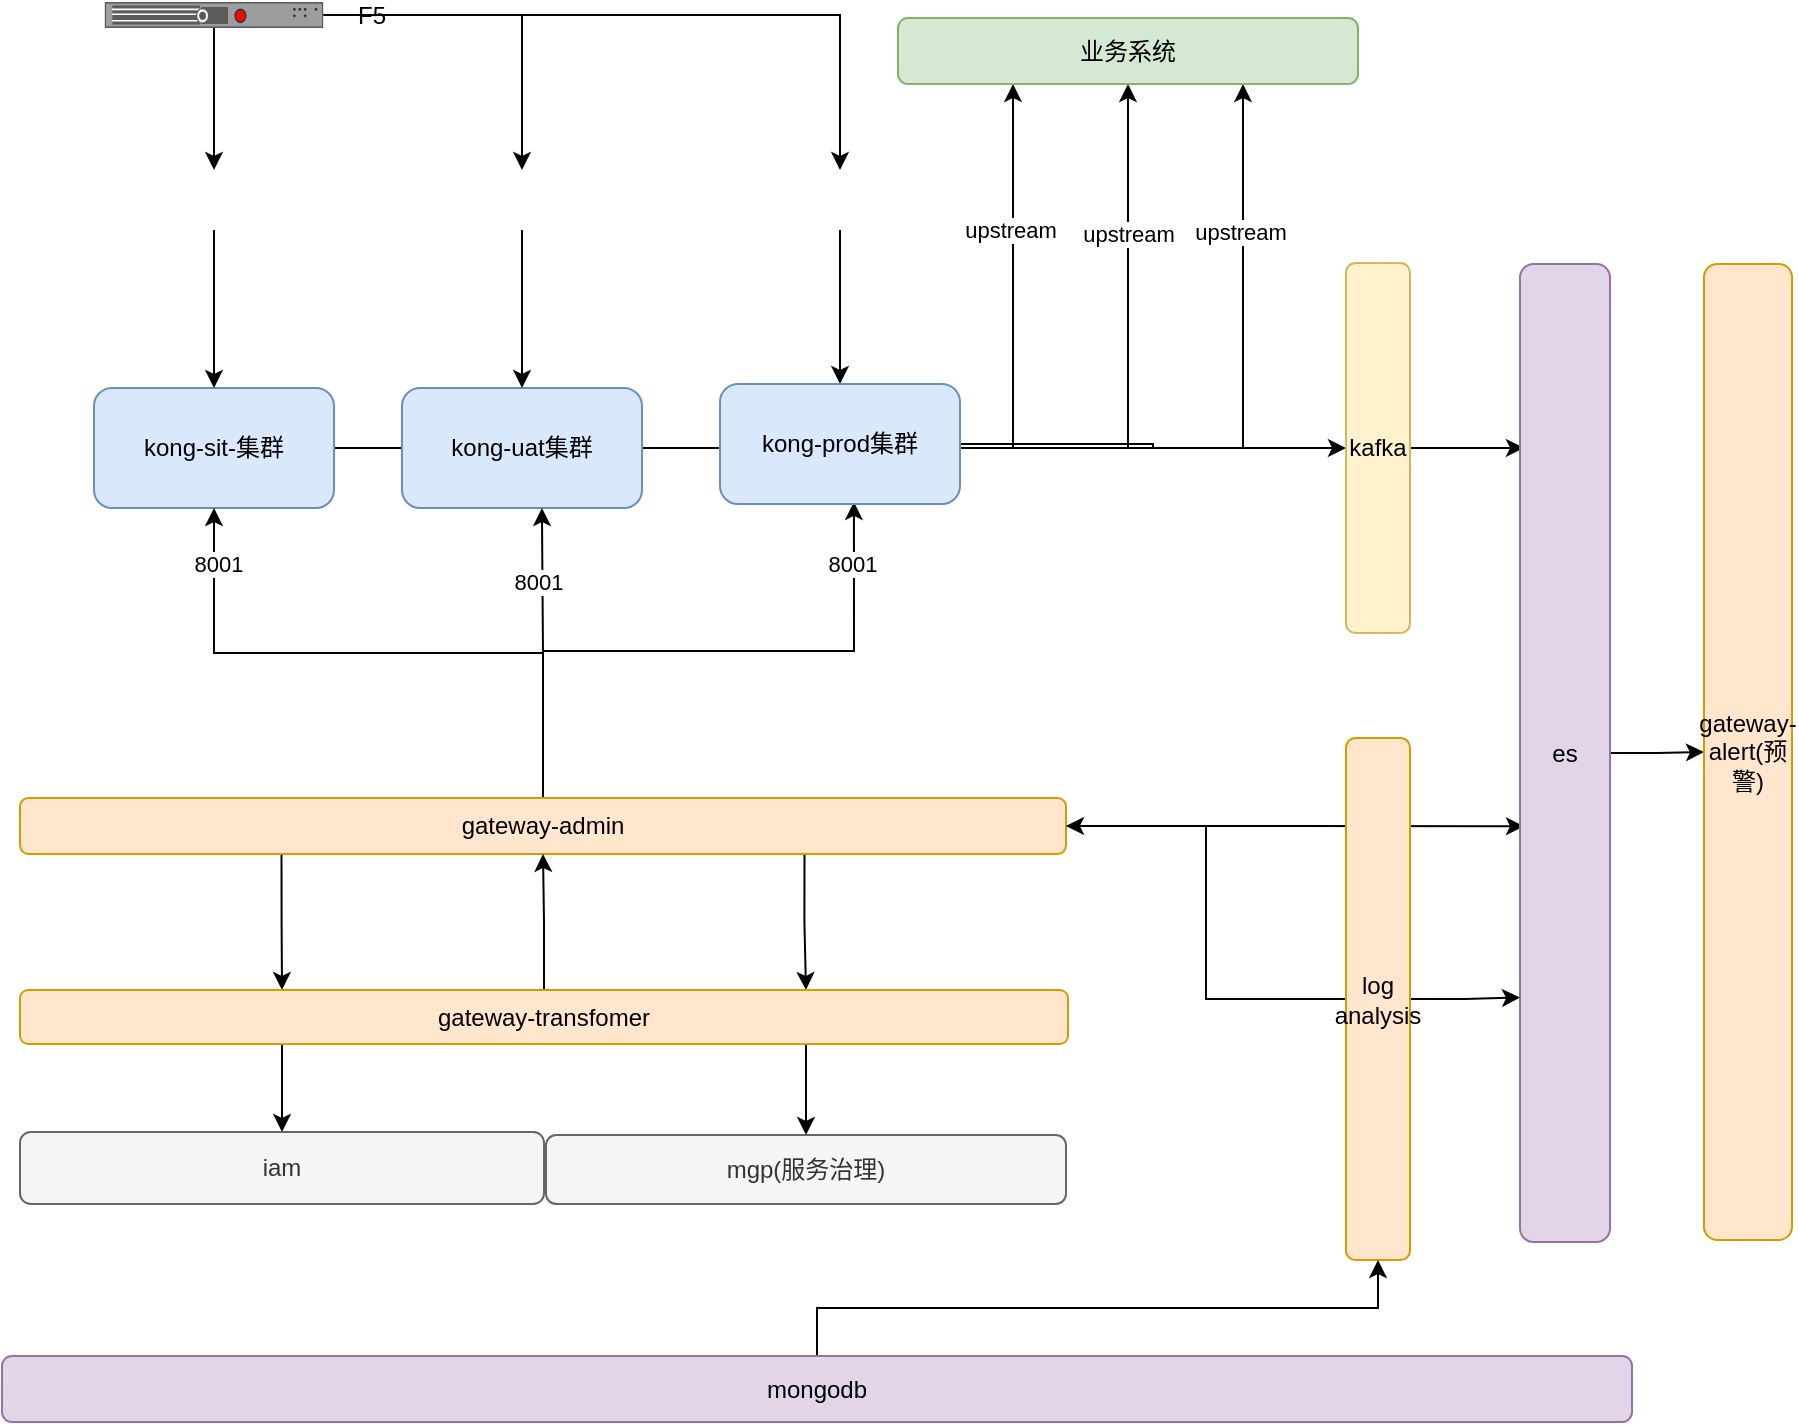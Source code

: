 <mxfile version="14.5.8" type="github">
  <diagram id="fcHj0cZlwkbwCe1Fl_MV" name="第 1 页">
    <mxGraphModel dx="1113" dy="722" grid="0" gridSize="10" guides="1" tooltips="1" connect="1" arrows="1" fold="1" page="1" pageScale="1" pageWidth="827" pageHeight="1169" background="none" math="0" shadow="0">
      <root>
        <mxCell id="0" />
        <mxCell id="1" parent="0" />
        <mxCell id="VBrS1-QxLQepXNiBcS_f-38" style="edgeStyle=orthogonalEdgeStyle;rounded=0;orthogonalLoop=1;jettySize=auto;html=1;entryX=0.5;entryY=1;entryDx=0;entryDy=0;" edge="1" parent="1" source="VBrS1-QxLQepXNiBcS_f-7" target="VBrS1-QxLQepXNiBcS_f-32">
          <mxGeometry relative="1" as="geometry" />
        </mxCell>
        <mxCell id="VBrS1-QxLQepXNiBcS_f-42" value="upstream" style="edgeLabel;html=1;align=center;verticalAlign=middle;resizable=0;points=[];" vertex="1" connectable="0" parent="VBrS1-QxLQepXNiBcS_f-38">
          <mxGeometry x="0.75" y="2" relative="1" as="geometry">
            <mxPoint x="2" y="2" as="offset" />
          </mxGeometry>
        </mxCell>
        <mxCell id="VBrS1-QxLQepXNiBcS_f-43" style="edgeStyle=orthogonalEdgeStyle;rounded=0;orthogonalLoop=1;jettySize=auto;html=1;entryX=0.25;entryY=1;entryDx=0;entryDy=0;" edge="1" parent="1" source="VBrS1-QxLQepXNiBcS_f-7" target="VBrS1-QxLQepXNiBcS_f-32">
          <mxGeometry relative="1" as="geometry" />
        </mxCell>
        <mxCell id="VBrS1-QxLQepXNiBcS_f-44" value="&lt;span style=&quot;color: rgba(0 , 0 , 0 , 0) ; font-family: monospace ; font-size: 0px ; background-color: rgb(248 , 249 , 250)&quot;&gt;%3CmxGraphModel%3E%3Croot%3E%3CmxCell%20id%3D%220%22%2F%3E%3CmxCell%20id%3D%221%22%20parent%3D%220%22%2F%3E%3CmxCell%20id%3D%222%22%20value%3D%22upstream%22%20style%3D%22edgeLabel%3Bhtml%3D1%3Balign%3Dcenter%3BverticalAlign%3Dmiddle%3Bresizable%3D0%3Bpoints%3D%5B%5D%3B%22%20vertex%3D%221%22%20connectable%3D%220%22%20parent%3D%221%22%3E%3CmxGeometry%20x%3D%22662%22%20y%3D%22144%22%20as%3D%22geometry%22%2F%3E%3C%2FmxCell%3E%3C%2Froot%3E%3C%2FmxGraphModel%3E&lt;/span&gt;&lt;span style=&quot;color: rgba(0 , 0 , 0 , 0) ; font-family: monospace ; font-size: 0px ; background-color: rgb(248 , 249 , 250)&quot;&gt;%3CmxGraphModel%3E%3Croot%3E%3CmxCell%20id%3D%220%22%2F%3E%3CmxCell%20id%3D%221%22%20parent%3D%220%22%2F%3E%3CmxCell%20id%3D%222%22%20value%3D%22upstream%22%20style%3D%22edgeLabel%3Bhtml%3D1%3Balign%3Dcenter%3BverticalAlign%3Dmiddle%3Bresizable%3D0%3Bpoints%3D%5B%5D%3B%22%20vertex%3D%221%22%20connectable%3D%220%22%20parent%3D%221%22%3E%3CmxGeometry%20x%3D%22662%22%20y%3D%22144%22%20as%3D%22geometry%22%2F%3E%3C%2FmxCell%3E%3C%2Froot%3E%3C%2FmxGraphModel%fdsdf&lt;/span&gt;" style="edgeLabel;html=1;align=center;verticalAlign=middle;resizable=0;points=[];" vertex="1" connectable="0" parent="VBrS1-QxLQepXNiBcS_f-43">
          <mxGeometry x="0.724" y="2" relative="1" as="geometry">
            <mxPoint x="1" as="offset" />
          </mxGeometry>
        </mxCell>
        <mxCell id="VBrS1-QxLQepXNiBcS_f-45" value="upstream" style="edgeLabel;html=1;align=center;verticalAlign=middle;resizable=0;points=[];" vertex="1" connectable="0" parent="VBrS1-QxLQepXNiBcS_f-43">
          <mxGeometry x="0.706" y="3" relative="1" as="geometry">
            <mxPoint x="1.5" y="-3.5" as="offset" />
          </mxGeometry>
        </mxCell>
        <mxCell id="VBrS1-QxLQepXNiBcS_f-7" value="kong-sit-集群" style="rounded=1;whiteSpace=wrap;html=1;fillColor=#dae8fc;strokeColor=#6c8ebf;" vertex="1" parent="1">
          <mxGeometry x="114" y="228" width="120" height="60" as="geometry" />
        </mxCell>
        <mxCell id="VBrS1-QxLQepXNiBcS_f-34" style="edgeStyle=orthogonalEdgeStyle;rounded=0;orthogonalLoop=1;jettySize=auto;html=1;entryX=0.75;entryY=1;entryDx=0;entryDy=0;" edge="1" parent="1" source="VBrS1-QxLQepXNiBcS_f-8" target="VBrS1-QxLQepXNiBcS_f-32">
          <mxGeometry relative="1" as="geometry" />
        </mxCell>
        <mxCell id="VBrS1-QxLQepXNiBcS_f-41" value="upstream" style="edgeLabel;html=1;align=center;verticalAlign=middle;resizable=0;points=[];" vertex="1" connectable="0" parent="VBrS1-QxLQepXNiBcS_f-34">
          <mxGeometry x="0.685" y="3" relative="1" as="geometry">
            <mxPoint x="1.5" y="-2.5" as="offset" />
          </mxGeometry>
        </mxCell>
        <mxCell id="VBrS1-QxLQepXNiBcS_f-8" value="kong-uat集群" style="rounded=1;whiteSpace=wrap;html=1;fillColor=#dae8fc;strokeColor=#6c8ebf;" vertex="1" parent="1">
          <mxGeometry x="268" y="228" width="120" height="60" as="geometry" />
        </mxCell>
        <mxCell id="VBrS1-QxLQepXNiBcS_f-17" style="edgeStyle=orthogonalEdgeStyle;rounded=0;orthogonalLoop=1;jettySize=auto;html=1;" edge="1" parent="1" source="VBrS1-QxLQepXNiBcS_f-10" target="VBrS1-QxLQepXNiBcS_f-7">
          <mxGeometry relative="1" as="geometry" />
        </mxCell>
        <mxCell id="VBrS1-QxLQepXNiBcS_f-10" value="" style="shape=image;html=1;verticalAlign=top;verticalLabelPosition=bottom;labelBackgroundColor=#ffffff;imageAspect=0;aspect=fixed;image=https://cdn4.iconfinder.com/data/icons/logos-brands-5/24/nginx-128.png" vertex="1" parent="1">
          <mxGeometry x="159" y="119" width="30" height="30" as="geometry" />
        </mxCell>
        <mxCell id="VBrS1-QxLQepXNiBcS_f-18" style="edgeStyle=orthogonalEdgeStyle;rounded=0;orthogonalLoop=1;jettySize=auto;html=1;" edge="1" parent="1" source="VBrS1-QxLQepXNiBcS_f-11" target="VBrS1-QxLQepXNiBcS_f-8">
          <mxGeometry relative="1" as="geometry" />
        </mxCell>
        <mxCell id="VBrS1-QxLQepXNiBcS_f-11" value="" style="shape=image;html=1;verticalAlign=top;verticalLabelPosition=bottom;labelBackgroundColor=#ffffff;imageAspect=0;aspect=fixed;image=https://cdn4.iconfinder.com/data/icons/logos-brands-5/24/nginx-128.png" vertex="1" parent="1">
          <mxGeometry x="313" y="119" width="30" height="30" as="geometry" />
        </mxCell>
        <mxCell id="VBrS1-QxLQepXNiBcS_f-19" style="edgeStyle=orthogonalEdgeStyle;rounded=0;orthogonalLoop=1;jettySize=auto;html=1;" edge="1" parent="1" source="VBrS1-QxLQepXNiBcS_f-12" target="VBrS1-QxLQepXNiBcS_f-9">
          <mxGeometry relative="1" as="geometry" />
        </mxCell>
        <mxCell id="VBrS1-QxLQepXNiBcS_f-12" value="" style="shape=image;html=1;verticalAlign=top;verticalLabelPosition=bottom;labelBackgroundColor=#ffffff;imageAspect=0;aspect=fixed;image=https://cdn4.iconfinder.com/data/icons/logos-brands-5/24/nginx-128.png" vertex="1" parent="1">
          <mxGeometry x="472" y="119" width="30" height="30" as="geometry" />
        </mxCell>
        <mxCell id="VBrS1-QxLQepXNiBcS_f-14" style="edgeStyle=orthogonalEdgeStyle;rounded=0;orthogonalLoop=1;jettySize=auto;html=1;" edge="1" parent="1" source="VBrS1-QxLQepXNiBcS_f-13" target="VBrS1-QxLQepXNiBcS_f-10">
          <mxGeometry relative="1" as="geometry" />
        </mxCell>
        <mxCell id="VBrS1-QxLQepXNiBcS_f-15" style="edgeStyle=orthogonalEdgeStyle;rounded=0;orthogonalLoop=1;jettySize=auto;html=1;entryX=0.5;entryY=0;entryDx=0;entryDy=0;" edge="1" parent="1" source="VBrS1-QxLQepXNiBcS_f-13" target="VBrS1-QxLQepXNiBcS_f-11">
          <mxGeometry relative="1" as="geometry" />
        </mxCell>
        <mxCell id="VBrS1-QxLQepXNiBcS_f-16" style="edgeStyle=orthogonalEdgeStyle;rounded=0;orthogonalLoop=1;jettySize=auto;html=1;entryX=0.5;entryY=0;entryDx=0;entryDy=0;" edge="1" parent="1" source="VBrS1-QxLQepXNiBcS_f-13" target="VBrS1-QxLQepXNiBcS_f-12">
          <mxGeometry relative="1" as="geometry" />
        </mxCell>
        <mxCell id="VBrS1-QxLQepXNiBcS_f-13" value="F5" style="strokeColor=#666666;html=1;labelPosition=right;align=left;spacingLeft=15;shadow=0;dashed=0;outlineConnect=0;shape=mxgraph.rack.f5.arx_500;" vertex="1" parent="1">
          <mxGeometry x="119.4" y="35" width="109.2" height="13" as="geometry" />
        </mxCell>
        <mxCell id="VBrS1-QxLQepXNiBcS_f-22" style="edgeStyle=orthogonalEdgeStyle;rounded=0;orthogonalLoop=1;jettySize=auto;html=1;entryX=0.5;entryY=1;entryDx=0;entryDy=0;" edge="1" parent="1" source="VBrS1-QxLQepXNiBcS_f-21" target="VBrS1-QxLQepXNiBcS_f-7">
          <mxGeometry relative="1" as="geometry" />
        </mxCell>
        <mxCell id="VBrS1-QxLQepXNiBcS_f-27" value="8001" style="edgeLabel;html=1;align=center;verticalAlign=middle;resizable=0;points=[];" vertex="1" connectable="0" parent="VBrS1-QxLQepXNiBcS_f-22">
          <mxGeometry x="0.823" y="-2" relative="1" as="geometry">
            <mxPoint as="offset" />
          </mxGeometry>
        </mxCell>
        <mxCell id="VBrS1-QxLQepXNiBcS_f-23" style="edgeStyle=orthogonalEdgeStyle;rounded=0;orthogonalLoop=1;jettySize=auto;html=1;entryX=0.583;entryY=1;entryDx=0;entryDy=0;entryPerimeter=0;" edge="1" parent="1" source="VBrS1-QxLQepXNiBcS_f-21" target="VBrS1-QxLQepXNiBcS_f-8">
          <mxGeometry relative="1" as="geometry" />
        </mxCell>
        <mxCell id="VBrS1-QxLQepXNiBcS_f-26" value="8001" style="edgeLabel;html=1;align=center;verticalAlign=middle;resizable=0;points=[];" vertex="1" connectable="0" parent="VBrS1-QxLQepXNiBcS_f-23">
          <mxGeometry x="0.492" y="2" relative="1" as="geometry">
            <mxPoint as="offset" />
          </mxGeometry>
        </mxCell>
        <mxCell id="VBrS1-QxLQepXNiBcS_f-24" style="edgeStyle=orthogonalEdgeStyle;rounded=0;orthogonalLoop=1;jettySize=auto;html=1;entryX=0.558;entryY=0.983;entryDx=0;entryDy=0;entryPerimeter=0;" edge="1" parent="1" source="VBrS1-QxLQepXNiBcS_f-21" target="VBrS1-QxLQepXNiBcS_f-9">
          <mxGeometry relative="1" as="geometry" />
        </mxCell>
        <mxCell id="VBrS1-QxLQepXNiBcS_f-28" value="8001" style="edgeLabel;html=1;align=center;verticalAlign=middle;resizable=0;points=[];" vertex="1" connectable="0" parent="VBrS1-QxLQepXNiBcS_f-24">
          <mxGeometry x="0.79" y="1" relative="1" as="geometry">
            <mxPoint y="-1" as="offset" />
          </mxGeometry>
        </mxCell>
        <mxCell id="VBrS1-QxLQepXNiBcS_f-54" style="edgeStyle=orthogonalEdgeStyle;rounded=0;orthogonalLoop=1;jettySize=auto;html=1;exitX=0.25;exitY=1;exitDx=0;exitDy=0;entryX=0.25;entryY=0;entryDx=0;entryDy=0;" edge="1" parent="1" source="VBrS1-QxLQepXNiBcS_f-21" target="VBrS1-QxLQepXNiBcS_f-46">
          <mxGeometry relative="1" as="geometry" />
        </mxCell>
        <mxCell id="VBrS1-QxLQepXNiBcS_f-55" style="edgeStyle=orthogonalEdgeStyle;rounded=0;orthogonalLoop=1;jettySize=auto;html=1;exitX=0.75;exitY=1;exitDx=0;exitDy=0;entryX=0.75;entryY=0;entryDx=0;entryDy=0;" edge="1" parent="1" source="VBrS1-QxLQepXNiBcS_f-21" target="VBrS1-QxLQepXNiBcS_f-46">
          <mxGeometry relative="1" as="geometry" />
        </mxCell>
        <mxCell id="VBrS1-QxLQepXNiBcS_f-69" style="edgeStyle=orthogonalEdgeStyle;rounded=0;orthogonalLoop=1;jettySize=auto;html=1;entryX=0.044;entryY=0.575;entryDx=0;entryDy=0;entryPerimeter=0;" edge="1" parent="1" source="VBrS1-QxLQepXNiBcS_f-21" target="VBrS1-QxLQepXNiBcS_f-65">
          <mxGeometry relative="1" as="geometry" />
        </mxCell>
        <mxCell id="VBrS1-QxLQepXNiBcS_f-21" value="gateway-admin" style="rounded=1;whiteSpace=wrap;html=1;fillColor=#ffe6cc;strokeColor=#d79b00;" vertex="1" parent="1">
          <mxGeometry x="77" y="433" width="523" height="28" as="geometry" />
        </mxCell>
        <mxCell id="VBrS1-QxLQepXNiBcS_f-32" value="业务系统" style="rounded=1;whiteSpace=wrap;html=1;fillColor=#d5e8d4;strokeColor=#82b366;" vertex="1" parent="1">
          <mxGeometry x="516" y="43" width="230" height="33" as="geometry" />
        </mxCell>
        <mxCell id="VBrS1-QxLQepXNiBcS_f-64" style="edgeStyle=orthogonalEdgeStyle;rounded=0;orthogonalLoop=1;jettySize=auto;html=1;" edge="1" parent="1" source="VBrS1-QxLQepXNiBcS_f-9" target="VBrS1-QxLQepXNiBcS_f-60">
          <mxGeometry relative="1" as="geometry" />
        </mxCell>
        <mxCell id="VBrS1-QxLQepXNiBcS_f-9" value="kong-prod集群" style="rounded=1;whiteSpace=wrap;html=1;fillColor=#dae8fc;strokeColor=#6c8ebf;" vertex="1" parent="1">
          <mxGeometry x="427" y="226" width="120" height="60" as="geometry" />
        </mxCell>
        <mxCell id="VBrS1-QxLQepXNiBcS_f-50" style="edgeStyle=orthogonalEdgeStyle;rounded=0;orthogonalLoop=1;jettySize=auto;html=1;entryX=0.5;entryY=1;entryDx=0;entryDy=0;" edge="1" parent="1" source="VBrS1-QxLQepXNiBcS_f-46" target="VBrS1-QxLQepXNiBcS_f-21">
          <mxGeometry relative="1" as="geometry" />
        </mxCell>
        <mxCell id="VBrS1-QxLQepXNiBcS_f-56" style="edgeStyle=orthogonalEdgeStyle;rounded=0;orthogonalLoop=1;jettySize=auto;html=1;exitX=0.25;exitY=1;exitDx=0;exitDy=0;" edge="1" parent="1" source="VBrS1-QxLQepXNiBcS_f-46" target="VBrS1-QxLQepXNiBcS_f-47">
          <mxGeometry relative="1" as="geometry" />
        </mxCell>
        <mxCell id="VBrS1-QxLQepXNiBcS_f-57" style="edgeStyle=orthogonalEdgeStyle;rounded=0;orthogonalLoop=1;jettySize=auto;html=1;exitX=0.75;exitY=1;exitDx=0;exitDy=0;" edge="1" parent="1" source="VBrS1-QxLQepXNiBcS_f-46" target="VBrS1-QxLQepXNiBcS_f-48">
          <mxGeometry relative="1" as="geometry" />
        </mxCell>
        <mxCell id="VBrS1-QxLQepXNiBcS_f-46" value="gateway-transfomer" style="rounded=1;whiteSpace=wrap;html=1;fillColor=#ffe6cc;strokeColor=#d79b00;" vertex="1" parent="1">
          <mxGeometry x="77" y="529" width="524" height="27" as="geometry" />
        </mxCell>
        <mxCell id="VBrS1-QxLQepXNiBcS_f-47" value="iam" style="rounded=1;whiteSpace=wrap;html=1;fillColor=#f5f5f5;strokeColor=#666666;fontColor=#333333;" vertex="1" parent="1">
          <mxGeometry x="77" y="600" width="262" height="36" as="geometry" />
        </mxCell>
        <mxCell id="VBrS1-QxLQepXNiBcS_f-48" value="mgp(服务治理)" style="rounded=1;whiteSpace=wrap;html=1;fillColor=#f5f5f5;strokeColor=#666666;fontColor=#333333;" vertex="1" parent="1">
          <mxGeometry x="340" y="601.5" width="260" height="34.5" as="geometry" />
        </mxCell>
        <mxCell id="VBrS1-QxLQepXNiBcS_f-67" style="edgeStyle=orthogonalEdgeStyle;rounded=0;orthogonalLoop=1;jettySize=auto;html=1;entryX=0.044;entryY=0.188;entryDx=0;entryDy=0;entryPerimeter=0;" edge="1" parent="1" source="VBrS1-QxLQepXNiBcS_f-60" target="VBrS1-QxLQepXNiBcS_f-65">
          <mxGeometry relative="1" as="geometry" />
        </mxCell>
        <mxCell id="VBrS1-QxLQepXNiBcS_f-60" value="kafka" style="rounded=1;whiteSpace=wrap;html=1;fillColor=#fff2cc;strokeColor=#d6b656;" vertex="1" parent="1">
          <mxGeometry x="740" y="165.5" width="32" height="185" as="geometry" />
        </mxCell>
        <mxCell id="VBrS1-QxLQepXNiBcS_f-76" style="edgeStyle=orthogonalEdgeStyle;rounded=0;orthogonalLoop=1;jettySize=auto;html=1;entryX=0;entryY=0.5;entryDx=0;entryDy=0;" edge="1" parent="1" source="VBrS1-QxLQepXNiBcS_f-65" target="VBrS1-QxLQepXNiBcS_f-74">
          <mxGeometry relative="1" as="geometry" />
        </mxCell>
        <mxCell id="VBrS1-QxLQepXNiBcS_f-65" value="es" style="rounded=1;whiteSpace=wrap;html=1;fillColor=#e1d5e7;strokeColor=#9673a6;" vertex="1" parent="1">
          <mxGeometry x="827" y="166" width="45" height="489" as="geometry" />
        </mxCell>
        <mxCell id="VBrS1-QxLQepXNiBcS_f-68" style="edgeStyle=orthogonalEdgeStyle;rounded=0;orthogonalLoop=1;jettySize=auto;html=1;entryX=0;entryY=0.75;entryDx=0;entryDy=0;" edge="1" parent="1" source="VBrS1-QxLQepXNiBcS_f-66" target="VBrS1-QxLQepXNiBcS_f-65">
          <mxGeometry relative="1" as="geometry" />
        </mxCell>
        <mxCell id="VBrS1-QxLQepXNiBcS_f-70" style="edgeStyle=orthogonalEdgeStyle;rounded=0;orthogonalLoop=1;jettySize=auto;html=1;" edge="1" parent="1" source="VBrS1-QxLQepXNiBcS_f-66" target="VBrS1-QxLQepXNiBcS_f-21">
          <mxGeometry relative="1" as="geometry" />
        </mxCell>
        <mxCell id="VBrS1-QxLQepXNiBcS_f-66" value="log&lt;br&gt;analysis" style="rounded=1;whiteSpace=wrap;html=1;fillColor=#ffe6cc;strokeColor=#d79b00;" vertex="1" parent="1">
          <mxGeometry x="740" y="403" width="32" height="261" as="geometry" />
        </mxCell>
        <mxCell id="VBrS1-QxLQepXNiBcS_f-73" style="edgeStyle=orthogonalEdgeStyle;rounded=0;orthogonalLoop=1;jettySize=auto;html=1;entryX=0.5;entryY=1;entryDx=0;entryDy=0;" edge="1" parent="1" source="VBrS1-QxLQepXNiBcS_f-72" target="VBrS1-QxLQepXNiBcS_f-66">
          <mxGeometry relative="1" as="geometry" />
        </mxCell>
        <mxCell id="VBrS1-QxLQepXNiBcS_f-72" value="mongodb" style="rounded=1;whiteSpace=wrap;html=1;fillColor=#e1d5e7;strokeColor=#9673a6;" vertex="1" parent="1">
          <mxGeometry x="68" y="712" width="815" height="33" as="geometry" />
        </mxCell>
        <mxCell id="VBrS1-QxLQepXNiBcS_f-74" value="gateway-alert(预警)" style="rounded=1;whiteSpace=wrap;html=1;fillColor=#ffe6cc;strokeColor=#d79b00;" vertex="1" parent="1">
          <mxGeometry x="919" y="166" width="44" height="488" as="geometry" />
        </mxCell>
      </root>
    </mxGraphModel>
  </diagram>
</mxfile>
